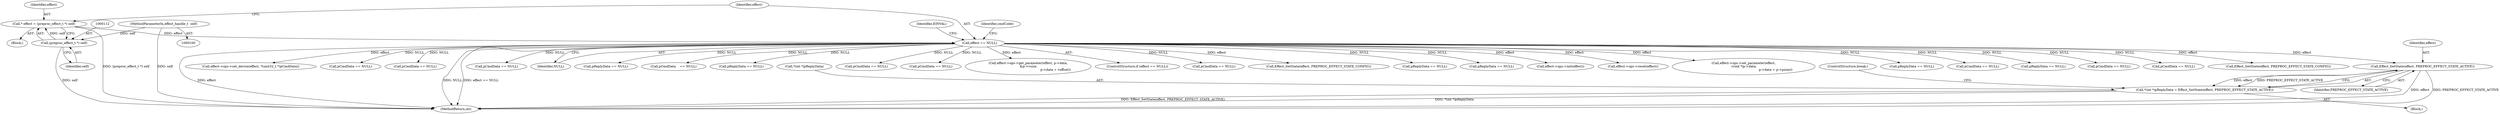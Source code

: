 digraph "0_Android_aeea52da00d210587fb3ed895de3d5f2e0264c88_9@pointer" {
"1000579" [label="(Call,Effect_SetState(effect, PREPROC_EFFECT_STATE_ACTIVE))"];
"1000117" [label="(Call,effect == NULL)"];
"1000109" [label="(Call,* effect = (preproc_effect_t *) self)"];
"1000111" [label="(Call,(preproc_effect_t *) self)"];
"1000101" [label="(MethodParameterIn,effect_handle_t  self)"];
"1000574" [label="(Call,*(int *)pReplyData = Effect_SetState(effect, PREPROC_EFFECT_STATE_ACTIVE))"];
"1000125" [label="(Identifier,cmdCode)"];
"1000556" [label="(Call,pReplyData == NULL)"];
"1000581" [label="(Identifier,PREPROC_EFFECT_STATE_ACTIVE)"];
"1000149" [label="(Call,effect->ops->init(effect))"];
"1000356" [label="(Call,effect->ops->reset(effect))"];
"1000538" [label="(Call,effect->ops->set_parameter(effect,\n (void *)p->data,\n                                                                p->data + p->psize))"];
"1000253" [label="(Call,pReplyData == NULL)"];
"1000651" [label="(Call,pCmdData == NULL)"];
"1000586" [label="(Call,pReplyData == NULL)"];
"1001157" [label="(Call,pCmdData == NULL)"];
"1000617" [label="(Call,pCmdData == NULL)"];
"1000123" [label="(Identifier,EINVAL)"];
"1000609" [label="(Call,Effect_SetState(effect, PREPROC_EFFECT_STATE_CONFIG))"];
"1000580" [label="(Identifier,effect)"];
"1000637" [label="(Call,effect->ops->set_device(effect, *(uint32_t *)pCmdData))"];
"1000737" [label="(Call,pCmdData == NULL)"];
"1001053" [label="(Call,pCmdData == NULL)"];
"1001318" [label="(MethodReturn,int)"];
"1000875" [label="(Call,pCmdData == NULL)"];
"1000109" [label="(Call,* effect = (preproc_effect_t *) self)"];
"1000579" [label="(Call,Effect_SetState(effect, PREPROC_EFFECT_STATE_ACTIVE))"];
"1000119" [label="(Identifier,NULL)"];
"1000818" [label="(Call,pReplyData == NULL)"];
"1000110" [label="(Identifier,effect)"];
"1000126" [label="(Block,)"];
"1000162" [label="(Call,pCmdData    == NULL)"];
"1000113" [label="(Identifier,self)"];
"1000117" [label="(Call,effect == NULL)"];
"1000107" [label="(Block,)"];
"1000130" [label="(Call,pReplyData == NULL)"];
"1000480" [label="(Call,pCmdData == NULL)"];
"1000278" [label="(Call,pCmdData == NULL)"];
"1000582" [label="(ControlStructure,break;)"];
"1000450" [label="(Call,effect->ops->get_parameter(effect, p->data,\n &p->vsize,\n                                                       p->data + voffset))"];
"1000116" [label="(ControlStructure,if (effect == NULL))"];
"1000369" [label="(Call,pCmdData == NULL)"];
"1000575" [label="(Call,*(int *)pReplyData)"];
"1000101" [label="(MethodParameterIn,effect_handle_t  self)"];
"1000111" [label="(Call,(preproc_effect_t *) self)"];
"1000118" [label="(Identifier,effect)"];
"1000574" [label="(Call,*(int *)pReplyData = Effect_SetState(effect, PREPROC_EFFECT_STATE_ACTIVE))"];
"1000246" [label="(Call,Effect_SetState(effect, PREPROC_EFFECT_STATE_CONFIG))"];
"1000326" [label="(Call,pReplyData == NULL)"];
"1000579" -> "1000574"  [label="AST: "];
"1000579" -> "1000581"  [label="CFG: "];
"1000580" -> "1000579"  [label="AST: "];
"1000581" -> "1000579"  [label="AST: "];
"1000574" -> "1000579"  [label="CFG: "];
"1000579" -> "1001318"  [label="DDG: effect"];
"1000579" -> "1001318"  [label="DDG: PREPROC_EFFECT_STATE_ACTIVE"];
"1000579" -> "1000574"  [label="DDG: effect"];
"1000579" -> "1000574"  [label="DDG: PREPROC_EFFECT_STATE_ACTIVE"];
"1000117" -> "1000579"  [label="DDG: effect"];
"1000117" -> "1000116"  [label="AST: "];
"1000117" -> "1000119"  [label="CFG: "];
"1000118" -> "1000117"  [label="AST: "];
"1000119" -> "1000117"  [label="AST: "];
"1000123" -> "1000117"  [label="CFG: "];
"1000125" -> "1000117"  [label="CFG: "];
"1000117" -> "1001318"  [label="DDG: effect == NULL"];
"1000117" -> "1001318"  [label="DDG: effect"];
"1000117" -> "1001318"  [label="DDG: NULL"];
"1000109" -> "1000117"  [label="DDG: effect"];
"1000117" -> "1000130"  [label="DDG: NULL"];
"1000117" -> "1000149"  [label="DDG: effect"];
"1000117" -> "1000162"  [label="DDG: NULL"];
"1000117" -> "1000246"  [label="DDG: effect"];
"1000117" -> "1000253"  [label="DDG: NULL"];
"1000117" -> "1000278"  [label="DDG: NULL"];
"1000117" -> "1000326"  [label="DDG: NULL"];
"1000117" -> "1000356"  [label="DDG: effect"];
"1000117" -> "1000369"  [label="DDG: NULL"];
"1000117" -> "1000450"  [label="DDG: effect"];
"1000117" -> "1000480"  [label="DDG: NULL"];
"1000117" -> "1000538"  [label="DDG: effect"];
"1000117" -> "1000556"  [label="DDG: NULL"];
"1000117" -> "1000586"  [label="DDG: NULL"];
"1000117" -> "1000609"  [label="DDG: effect"];
"1000117" -> "1000617"  [label="DDG: NULL"];
"1000117" -> "1000637"  [label="DDG: effect"];
"1000117" -> "1000651"  [label="DDG: NULL"];
"1000117" -> "1000737"  [label="DDG: NULL"];
"1000117" -> "1000818"  [label="DDG: NULL"];
"1000117" -> "1000875"  [label="DDG: NULL"];
"1000117" -> "1001053"  [label="DDG: NULL"];
"1000117" -> "1001157"  [label="DDG: NULL"];
"1000109" -> "1000107"  [label="AST: "];
"1000109" -> "1000111"  [label="CFG: "];
"1000110" -> "1000109"  [label="AST: "];
"1000111" -> "1000109"  [label="AST: "];
"1000118" -> "1000109"  [label="CFG: "];
"1000109" -> "1001318"  [label="DDG: (preproc_effect_t *) self"];
"1000111" -> "1000109"  [label="DDG: self"];
"1000111" -> "1000113"  [label="CFG: "];
"1000112" -> "1000111"  [label="AST: "];
"1000113" -> "1000111"  [label="AST: "];
"1000111" -> "1001318"  [label="DDG: self"];
"1000101" -> "1000111"  [label="DDG: self"];
"1000101" -> "1000100"  [label="AST: "];
"1000101" -> "1001318"  [label="DDG: self"];
"1000574" -> "1000126"  [label="AST: "];
"1000575" -> "1000574"  [label="AST: "];
"1000582" -> "1000574"  [label="CFG: "];
"1000574" -> "1001318"  [label="DDG: *(int *)pReplyData"];
"1000574" -> "1001318"  [label="DDG: Effect_SetState(effect, PREPROC_EFFECT_STATE_ACTIVE)"];
}
